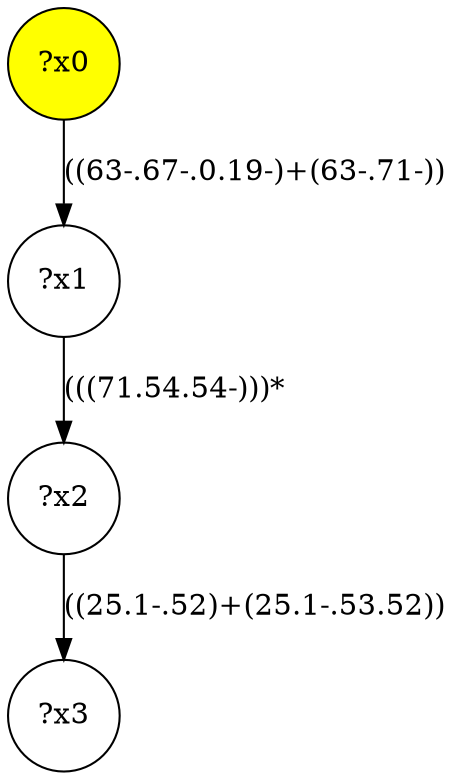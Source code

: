 digraph g {
	x0 [fillcolor="yellow", style="filled," shape=circle, label="?x0"];
	x1 [shape=circle, label="?x1"];
	x0 -> x1 [label="((63-.67-.0.19-)+(63-.71-))"];
	x2 [shape=circle, label="?x2"];
	x1 -> x2 [label="(((71.54.54-)))*"];
	x3 [shape=circle, label="?x3"];
	x2 -> x3 [label="((25.1-.52)+(25.1-.53.52))"];
}

